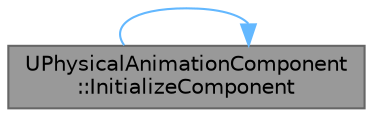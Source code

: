 digraph "UPhysicalAnimationComponent::InitializeComponent"
{
 // INTERACTIVE_SVG=YES
 // LATEX_PDF_SIZE
  bgcolor="transparent";
  edge [fontname=Helvetica,fontsize=10,labelfontname=Helvetica,labelfontsize=10];
  node [fontname=Helvetica,fontsize=10,shape=box,height=0.2,width=0.4];
  rankdir="LR";
  Node1 [id="Node000001",label="UPhysicalAnimationComponent\l::InitializeComponent",height=0.2,width=0.4,color="gray40", fillcolor="grey60", style="filled", fontcolor="black",tooltip="Initializes the component."];
  Node1 -> Node1 [id="edge1_Node000001_Node000001",color="steelblue1",style="solid",tooltip=" "];
}
